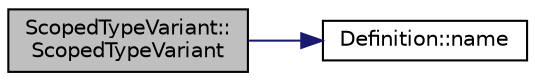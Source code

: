 digraph "ScopedTypeVariant::ScopedTypeVariant"
{
 // LATEX_PDF_SIZE
  edge [fontname="Helvetica",fontsize="10",labelfontname="Helvetica",labelfontsize="10"];
  node [fontname="Helvetica",fontsize="10",shape=record];
  rankdir="LR";
  Node1 [label="ScopedTypeVariant::\lScopedTypeVariant",height=0.2,width=0.4,color="black", fillcolor="grey75", style="filled", fontcolor="black",tooltip="constructor for creating a variant of type Global"];
  Node1 -> Node2 [color="midnightblue",fontsize="10",style="solid",fontname="Helvetica"];
  Node2 [label="Definition::name",height=0.2,width=0.4,color="black", fillcolor="white", style="filled",URL="$classDefinition.html#a9374fedd7f64fea7e0e164302d1a9e61",tooltip=" "];
}
